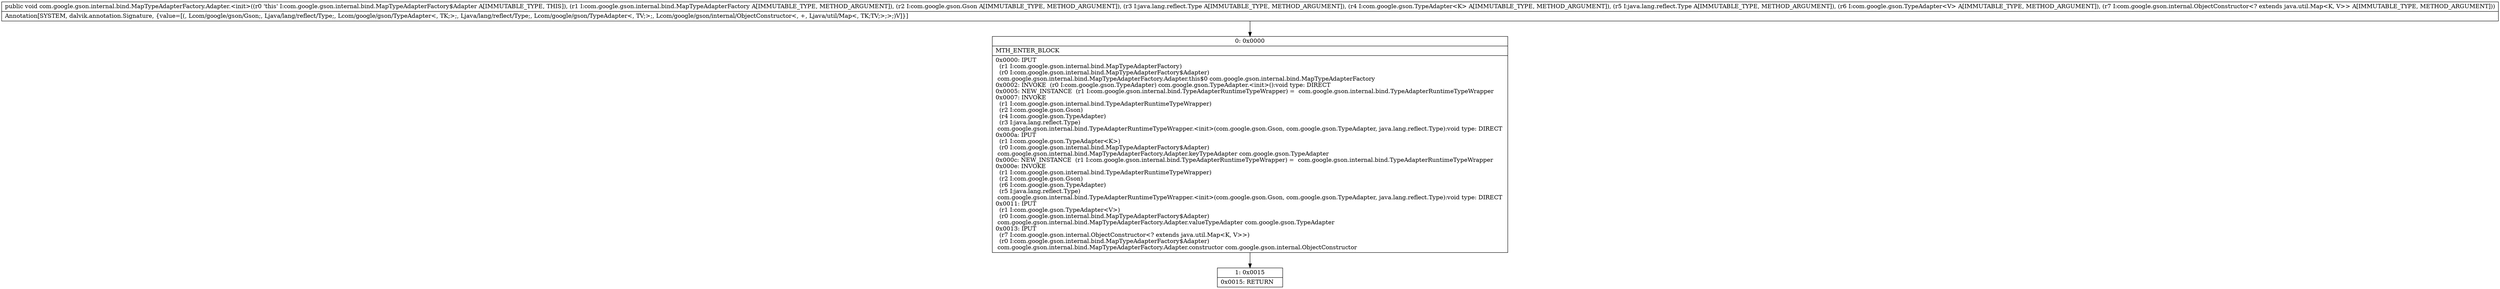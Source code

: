 digraph "CFG forcom.google.gson.internal.bind.MapTypeAdapterFactory.Adapter.\<init\>(Lcom\/google\/gson\/internal\/bind\/MapTypeAdapterFactory;Lcom\/google\/gson\/Gson;Ljava\/lang\/reflect\/Type;Lcom\/google\/gson\/TypeAdapter;Ljava\/lang\/reflect\/Type;Lcom\/google\/gson\/TypeAdapter;Lcom\/google\/gson\/internal\/ObjectConstructor;)V" {
Node_0 [shape=record,label="{0\:\ 0x0000|MTH_ENTER_BLOCK\l|0x0000: IPUT  \l  (r1 I:com.google.gson.internal.bind.MapTypeAdapterFactory)\l  (r0 I:com.google.gson.internal.bind.MapTypeAdapterFactory$Adapter)\l com.google.gson.internal.bind.MapTypeAdapterFactory.Adapter.this$0 com.google.gson.internal.bind.MapTypeAdapterFactory \l0x0002: INVOKE  (r0 I:com.google.gson.TypeAdapter) com.google.gson.TypeAdapter.\<init\>():void type: DIRECT \l0x0005: NEW_INSTANCE  (r1 I:com.google.gson.internal.bind.TypeAdapterRuntimeTypeWrapper) =  com.google.gson.internal.bind.TypeAdapterRuntimeTypeWrapper \l0x0007: INVOKE  \l  (r1 I:com.google.gson.internal.bind.TypeAdapterRuntimeTypeWrapper)\l  (r2 I:com.google.gson.Gson)\l  (r4 I:com.google.gson.TypeAdapter)\l  (r3 I:java.lang.reflect.Type)\l com.google.gson.internal.bind.TypeAdapterRuntimeTypeWrapper.\<init\>(com.google.gson.Gson, com.google.gson.TypeAdapter, java.lang.reflect.Type):void type: DIRECT \l0x000a: IPUT  \l  (r1 I:com.google.gson.TypeAdapter\<K\>)\l  (r0 I:com.google.gson.internal.bind.MapTypeAdapterFactory$Adapter)\l com.google.gson.internal.bind.MapTypeAdapterFactory.Adapter.keyTypeAdapter com.google.gson.TypeAdapter \l0x000c: NEW_INSTANCE  (r1 I:com.google.gson.internal.bind.TypeAdapterRuntimeTypeWrapper) =  com.google.gson.internal.bind.TypeAdapterRuntimeTypeWrapper \l0x000e: INVOKE  \l  (r1 I:com.google.gson.internal.bind.TypeAdapterRuntimeTypeWrapper)\l  (r2 I:com.google.gson.Gson)\l  (r6 I:com.google.gson.TypeAdapter)\l  (r5 I:java.lang.reflect.Type)\l com.google.gson.internal.bind.TypeAdapterRuntimeTypeWrapper.\<init\>(com.google.gson.Gson, com.google.gson.TypeAdapter, java.lang.reflect.Type):void type: DIRECT \l0x0011: IPUT  \l  (r1 I:com.google.gson.TypeAdapter\<V\>)\l  (r0 I:com.google.gson.internal.bind.MapTypeAdapterFactory$Adapter)\l com.google.gson.internal.bind.MapTypeAdapterFactory.Adapter.valueTypeAdapter com.google.gson.TypeAdapter \l0x0013: IPUT  \l  (r7 I:com.google.gson.internal.ObjectConstructor\<? extends java.util.Map\<K, V\>\>)\l  (r0 I:com.google.gson.internal.bind.MapTypeAdapterFactory$Adapter)\l com.google.gson.internal.bind.MapTypeAdapterFactory.Adapter.constructor com.google.gson.internal.ObjectConstructor \l}"];
Node_1 [shape=record,label="{1\:\ 0x0015|0x0015: RETURN   \l}"];
MethodNode[shape=record,label="{public void com.google.gson.internal.bind.MapTypeAdapterFactory.Adapter.\<init\>((r0 'this' I:com.google.gson.internal.bind.MapTypeAdapterFactory$Adapter A[IMMUTABLE_TYPE, THIS]), (r1 I:com.google.gson.internal.bind.MapTypeAdapterFactory A[IMMUTABLE_TYPE, METHOD_ARGUMENT]), (r2 I:com.google.gson.Gson A[IMMUTABLE_TYPE, METHOD_ARGUMENT]), (r3 I:java.lang.reflect.Type A[IMMUTABLE_TYPE, METHOD_ARGUMENT]), (r4 I:com.google.gson.TypeAdapter\<K\> A[IMMUTABLE_TYPE, METHOD_ARGUMENT]), (r5 I:java.lang.reflect.Type A[IMMUTABLE_TYPE, METHOD_ARGUMENT]), (r6 I:com.google.gson.TypeAdapter\<V\> A[IMMUTABLE_TYPE, METHOD_ARGUMENT]), (r7 I:com.google.gson.internal.ObjectConstructor\<? extends java.util.Map\<K, V\>\> A[IMMUTABLE_TYPE, METHOD_ARGUMENT]))  | Annotation[SYSTEM, dalvik.annotation.Signature, \{value=[(, Lcom\/google\/gson\/Gson;, Ljava\/lang\/reflect\/Type;, Lcom\/google\/gson\/TypeAdapter\<, TK;\>;, Ljava\/lang\/reflect\/Type;, Lcom\/google\/gson\/TypeAdapter\<, TV;\>;, Lcom\/google\/gson\/internal\/ObjectConstructor\<, +, Ljava\/util\/Map\<, TK;TV;\>;\>;)V]\}]\l}"];
MethodNode -> Node_0;
Node_0 -> Node_1;
}

